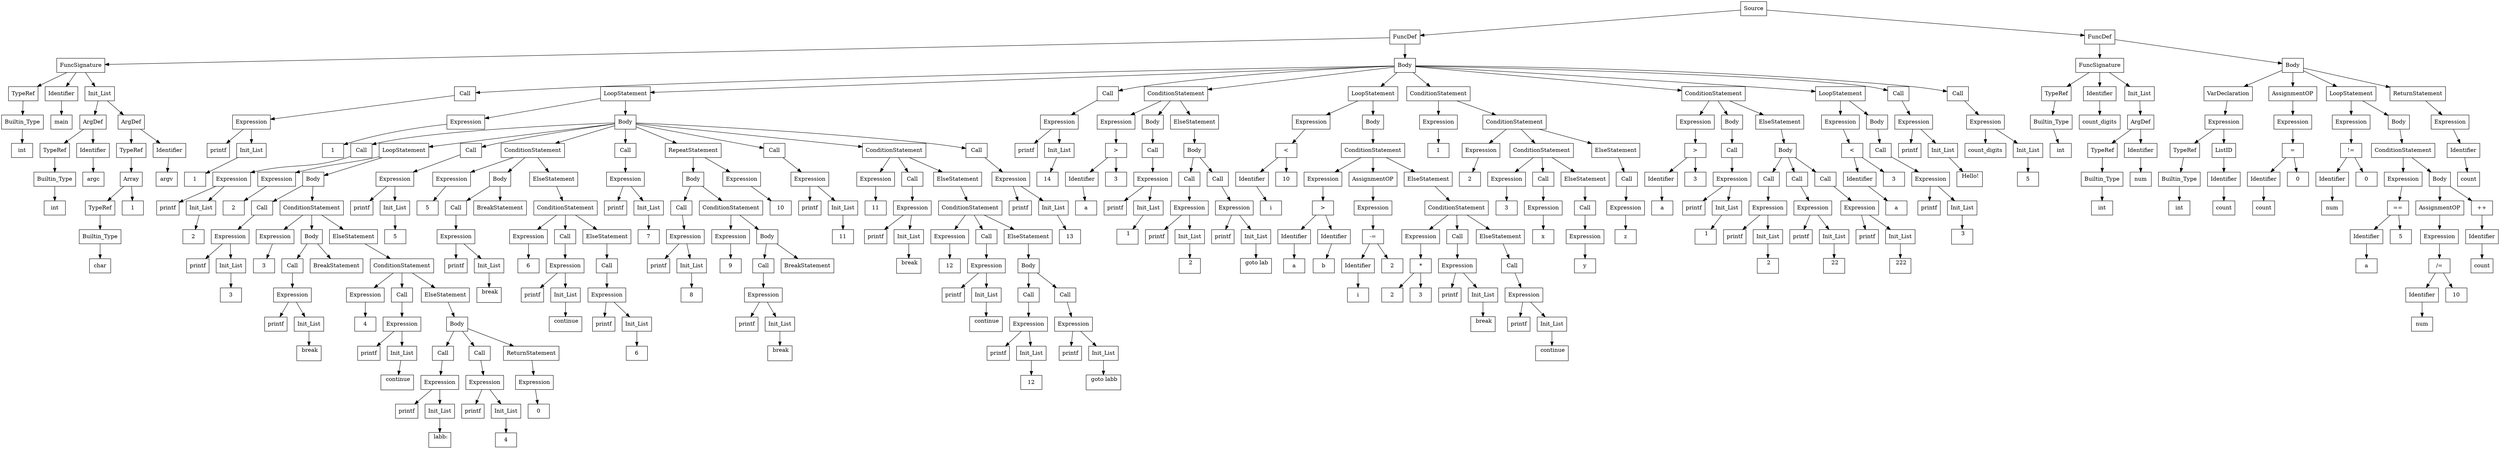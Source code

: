 digraph ParseTree {
  node [shape=box];
  node0 [label="Source"];
  node1 [label="FuncDef"];
  node2 [label="FuncSignature"];
  node3 [label="TypeRef"];
  node4 [label="Builtin_Type"];
  node5 [label="int"];
  node4 -> node5;
  node3 -> node4;
  node2 -> node3;
  node6 [label="Identifier"];
  node7 [label="main"];
  node6 -> node7;
  node2 -> node6;
  node8 [label="Init_List"];
  node9 [label="ArgDef"];
  node10 [label="TypeRef"];
  node11 [label="Builtin_Type"];
  node12 [label="int"];
  node11 -> node12;
  node10 -> node11;
  node9 -> node10;
  node13 [label="Identifier"];
  node14 [label="argc"];
  node13 -> node14;
  node9 -> node13;
  node8 -> node9;
  node15 [label="ArgDef"];
  node16 [label="TypeRef"];
  node17 [label="Array"];
  node18 [label="TypeRef"];
  node19 [label="Builtin_Type"];
  node20 [label="char"];
  node19 -> node20;
  node18 -> node19;
  node17 -> node18;
  node21 [label="1"];
  node17 -> node21;
  node16 -> node17;
  node15 -> node16;
  node22 [label="Identifier"];
  node23 [label="argv"];
  node22 -> node23;
  node15 -> node22;
  node8 -> node15;
  node2 -> node8;
  node1 -> node2;
  node24 [label="Body"];
  node25 [label="Call"];
  node26 [label="Expression"];
  node27 [label="printf"];
  node26 -> node27;
  node28 [label="Init_List"];
  node29 [label=" 1 "];
  node28 -> node29;
  node26 -> node28;
  node25 -> node26;
  node24 -> node25;
  node30 [label="LoopStatement"];
  node31 [label="Expression"];
  node32 [label="1"];
  node31 -> node32;
  node30 -> node31;
  node33 [label="Body"];
  node34 [label="Call"];
  node35 [label="Expression"];
  node36 [label="printf"];
  node35 -> node36;
  node37 [label="Init_List"];
  node38 [label=" 2 "];
  node37 -> node38;
  node35 -> node37;
  node34 -> node35;
  node33 -> node34;
  node39 [label="LoopStatement"];
  node40 [label="Expression"];
  node41 [label="2"];
  node40 -> node41;
  node39 -> node40;
  node42 [label="Body"];
  node43 [label="Call"];
  node44 [label="Expression"];
  node45 [label="printf"];
  node44 -> node45;
  node46 [label="Init_List"];
  node47 [label=" 3 "];
  node46 -> node47;
  node44 -> node46;
  node43 -> node44;
  node42 -> node43;
  node48 [label="ConditionStatement"];
  node49 [label="Expression"];
  node50 [label="3"];
  node49 -> node50;
  node48 -> node49;
  node51 [label="Body"];
  node52 [label="Call"];
  node53 [label="Expression"];
  node54 [label="printf"];
  node53 -> node54;
  node55 [label="Init_List"];
  node56 [label=" break\n "];
  node55 -> node56;
  node53 -> node55;
  node52 -> node53;
  node51 -> node52;
  node57 [label="BreakStatement"];
  node51 -> node57;
  node48 -> node51;
  node58 [label="ElseStatement"];
  node59 [label="ConditionStatement"];
  node60 [label="Expression"];
  node61 [label="4"];
  node60 -> node61;
  node59 -> node60;
  node62 [label="Call"];
  node63 [label="Expression"];
  node64 [label="printf"];
  node63 -> node64;
  node65 [label="Init_List"];
  node66 [label=" continue\n "];
  node65 -> node66;
  node63 -> node65;
  node62 -> node63;
  node59 -> node62;
  node67 [label="ElseStatement"];
  node68 [label="Body"];
  node69 [label="Call"];
  node70 [label="Expression"];
  node71 [label="printf"];
  node70 -> node71;
  node72 [label="Init_List"];
  node73 [label=" labb:\n "];
  node72 -> node73;
  node70 -> node72;
  node69 -> node70;
  node68 -> node69;
  node74 [label="Call"];
  node75 [label="Expression"];
  node76 [label="printf"];
  node75 -> node76;
  node77 [label="Init_List"];
  node78 [label=" 4 "];
  node77 -> node78;
  node75 -> node77;
  node74 -> node75;
  node68 -> node74;
  node79 [label="ReturnStatement"];
  node80 [label="Expression"];
  node81 [label="0"];
  node80 -> node81;
  node79 -> node80;
  node68 -> node79;
  node67 -> node68;
  node59 -> node67;
  node58 -> node59;
  node48 -> node58;
  node42 -> node48;
  node39 -> node42;
  node33 -> node39;
  node82 [label="Call"];
  node83 [label="Expression"];
  node84 [label="printf"];
  node83 -> node84;
  node85 [label="Init_List"];
  node86 [label=" 5 "];
  node85 -> node86;
  node83 -> node85;
  node82 -> node83;
  node33 -> node82;
  node87 [label="ConditionStatement"];
  node88 [label="Expression"];
  node89 [label="5"];
  node88 -> node89;
  node87 -> node88;
  node90 [label="Body"];
  node91 [label="Call"];
  node92 [label="Expression"];
  node93 [label="printf"];
  node92 -> node93;
  node94 [label="Init_List"];
  node95 [label=" break\n "];
  node94 -> node95;
  node92 -> node94;
  node91 -> node92;
  node90 -> node91;
  node96 [label="BreakStatement"];
  node90 -> node96;
  node87 -> node90;
  node97 [label="ElseStatement"];
  node98 [label="ConditionStatement"];
  node99 [label="Expression"];
  node100 [label="6"];
  node99 -> node100;
  node98 -> node99;
  node101 [label="Call"];
  node102 [label="Expression"];
  node103 [label="printf"];
  node102 -> node103;
  node104 [label="Init_List"];
  node105 [label=" continue\n "];
  node104 -> node105;
  node102 -> node104;
  node101 -> node102;
  node98 -> node101;
  node106 [label="ElseStatement"];
  node107 [label="Call"];
  node108 [label="Expression"];
  node109 [label="printf"];
  node108 -> node109;
  node110 [label="Init_List"];
  node111 [label=" 6 "];
  node110 -> node111;
  node108 -> node110;
  node107 -> node108;
  node106 -> node107;
  node98 -> node106;
  node97 -> node98;
  node87 -> node97;
  node33 -> node87;
  node112 [label="Call"];
  node113 [label="Expression"];
  node114 [label="printf"];
  node113 -> node114;
  node115 [label="Init_List"];
  node116 [label=" 7 "];
  node115 -> node116;
  node113 -> node115;
  node112 -> node113;
  node33 -> node112;
  node117 [label="RepeatStatement"];
  node118 [label="Body"];
  node119 [label="Call"];
  node120 [label="Expression"];
  node121 [label="printf"];
  node120 -> node121;
  node122 [label="Init_List"];
  node123 [label=" 8 "];
  node122 -> node123;
  node120 -> node122;
  node119 -> node120;
  node118 -> node119;
  node124 [label="ConditionStatement"];
  node125 [label="Expression"];
  node126 [label="9"];
  node125 -> node126;
  node124 -> node125;
  node127 [label="Body"];
  node128 [label="Call"];
  node129 [label="Expression"];
  node130 [label="printf"];
  node129 -> node130;
  node131 [label="Init_List"];
  node132 [label=" break\n "];
  node131 -> node132;
  node129 -> node131;
  node128 -> node129;
  node127 -> node128;
  node133 [label="BreakStatement"];
  node127 -> node133;
  node124 -> node127;
  node118 -> node124;
  node117 -> node118;
  node134 [label="Expression"];
  node135 [label="10"];
  node134 -> node135;
  node117 -> node134;
  node33 -> node117;
  node136 [label="Call"];
  node137 [label="Expression"];
  node138 [label="printf"];
  node137 -> node138;
  node139 [label="Init_List"];
  node140 [label=" 11 "];
  node139 -> node140;
  node137 -> node139;
  node136 -> node137;
  node33 -> node136;
  node141 [label="ConditionStatement"];
  node142 [label="Expression"];
  node143 [label="11"];
  node142 -> node143;
  node141 -> node142;
  node144 [label="Call"];
  node145 [label="Expression"];
  node146 [label="printf"];
  node145 -> node146;
  node147 [label="Init_List"];
  node148 [label=" break\n "];
  node147 -> node148;
  node145 -> node147;
  node144 -> node145;
  node141 -> node144;
  node149 [label="ElseStatement"];
  node150 [label="ConditionStatement"];
  node151 [label="Expression"];
  node152 [label="12"];
  node151 -> node152;
  node150 -> node151;
  node153 [label="Call"];
  node154 [label="Expression"];
  node155 [label="printf"];
  node154 -> node155;
  node156 [label="Init_List"];
  node157 [label=" continue\n "];
  node156 -> node157;
  node154 -> node156;
  node153 -> node154;
  node150 -> node153;
  node158 [label="ElseStatement"];
  node159 [label="Body"];
  node160 [label="Call"];
  node161 [label="Expression"];
  node162 [label="printf"];
  node161 -> node162;
  node163 [label="Init_List"];
  node164 [label=" 12 "];
  node163 -> node164;
  node161 -> node163;
  node160 -> node161;
  node159 -> node160;
  node165 [label="Call"];
  node166 [label="Expression"];
  node167 [label="printf"];
  node166 -> node167;
  node168 [label="Init_List"];
  node169 [label=" goto labb\n "];
  node168 -> node169;
  node166 -> node168;
  node165 -> node166;
  node159 -> node165;
  node158 -> node159;
  node150 -> node158;
  node149 -> node150;
  node141 -> node149;
  node33 -> node141;
  node170 [label="Call"];
  node171 [label="Expression"];
  node172 [label="printf"];
  node171 -> node172;
  node173 [label="Init_List"];
  node174 [label=" 13 "];
  node173 -> node174;
  node171 -> node173;
  node170 -> node171;
  node33 -> node170;
  node30 -> node33;
  node24 -> node30;
  node175 [label="Call"];
  node176 [label="Expression"];
  node177 [label="printf"];
  node176 -> node177;
  node178 [label="Init_List"];
  node179 [label=" 14 "];
  node178 -> node179;
  node176 -> node178;
  node175 -> node176;
  node24 -> node175;
  node180 [label="ConditionStatement"];
  node181 [label="Expression"];
  node182 [label=">"];
  node183 [label="Identifier"];
  node184 [label="a"];
  node183 -> node184;
  node182 -> node183;
  node185 [label="3"];
  node182 -> node185;
  node181 -> node182;
  node180 -> node181;
  node186 [label="Body"];
  node187 [label="Call"];
  node188 [label="Expression"];
  node189 [label="printf"];
  node188 -> node189;
  node190 [label="Init_List"];
  node191 [label=" 1\n "];
  node190 -> node191;
  node188 -> node190;
  node187 -> node188;
  node186 -> node187;
  node180 -> node186;
  node192 [label="ElseStatement"];
  node193 [label="Body"];
  node194 [label="Call"];
  node195 [label="Expression"];
  node196 [label="printf"];
  node195 -> node196;
  node197 [label="Init_List"];
  node198 [label=" 2\n "];
  node197 -> node198;
  node195 -> node197;
  node194 -> node195;
  node193 -> node194;
  node199 [label="Call"];
  node200 [label="Expression"];
  node201 [label="printf"];
  node200 -> node201;
  node202 [label="Init_List"];
  node203 [label=" goto lab\n "];
  node202 -> node203;
  node200 -> node202;
  node199 -> node200;
  node193 -> node199;
  node192 -> node193;
  node180 -> node192;
  node24 -> node180;
  node204 [label="LoopStatement"];
  node205 [label="Expression"];
  node206 [label="<"];
  node207 [label="Identifier"];
  node208 [label="i"];
  node207 -> node208;
  node206 -> node207;
  node209 [label="10"];
  node206 -> node209;
  node205 -> node206;
  node204 -> node205;
  node210 [label="Body"];
  node211 [label="ConditionStatement"];
  node212 [label="Expression"];
  node213 [label=">"];
  node214 [label="Identifier"];
  node215 [label="a"];
  node214 -> node215;
  node213 -> node214;
  node216 [label="Identifier"];
  node217 [label="b"];
  node216 -> node217;
  node213 -> node216;
  node212 -> node213;
  node211 -> node212;
  node218 [label="AssignmentOP"];
  node219 [label="Expression"];
  node220 [label="-="];
  node221 [label="Identifier"];
  node222 [label="i"];
  node221 -> node222;
  node220 -> node221;
  node223 [label="2"];
  node220 -> node223;
  node219 -> node220;
  node218 -> node219;
  node211 -> node218;
  node224 [label="ElseStatement"];
  node225 [label="ConditionStatement"];
  node226 [label="Expression"];
  node227 [label="*"];
  node228 [label="2"];
  node227 -> node228;
  node229 [label="3"];
  node227 -> node229;
  node226 -> node227;
  node225 -> node226;
  node230 [label="Call"];
  node231 [label="Expression"];
  node232 [label="printf"];
  node231 -> node232;
  node233 [label="Init_List"];
  node234 [label=" break\n "];
  node233 -> node234;
  node231 -> node233;
  node230 -> node231;
  node225 -> node230;
  node235 [label="ElseStatement"];
  node236 [label="Call"];
  node237 [label="Expression"];
  node238 [label="printf"];
  node237 -> node238;
  node239 [label="Init_List"];
  node240 [label=" continue\n "];
  node239 -> node240;
  node237 -> node239;
  node236 -> node237;
  node235 -> node236;
  node225 -> node235;
  node224 -> node225;
  node211 -> node224;
  node210 -> node211;
  node204 -> node210;
  node24 -> node204;
  node241 [label="ConditionStatement"];
  node242 [label="Expression"];
  node243 [label="1"];
  node242 -> node243;
  node241 -> node242;
  node244 [label="ConditionStatement"];
  node245 [label="Expression"];
  node246 [label="2"];
  node245 -> node246;
  node244 -> node245;
  node247 [label="ConditionStatement"];
  node248 [label="Expression"];
  node249 [label="3"];
  node248 -> node249;
  node247 -> node248;
  node250 [label="Call"];
  node251 [label="Expression"];
  node252 [label="x"];
  node251 -> node252;
  node250 -> node251;
  node247 -> node250;
  node253 [label="ElseStatement"];
  node254 [label="Call"];
  node255 [label="Expression"];
  node256 [label="y"];
  node255 -> node256;
  node254 -> node255;
  node253 -> node254;
  node247 -> node253;
  node244 -> node247;
  node257 [label="ElseStatement"];
  node258 [label="Call"];
  node259 [label="Expression"];
  node260 [label="z"];
  node259 -> node260;
  node258 -> node259;
  node257 -> node258;
  node244 -> node257;
  node241 -> node244;
  node24 -> node241;
  node261 [label="ConditionStatement"];
  node262 [label="Expression"];
  node263 [label=">"];
  node264 [label="Identifier"];
  node265 [label="a"];
  node264 -> node265;
  node263 -> node264;
  node266 [label="3"];
  node263 -> node266;
  node262 -> node263;
  node261 -> node262;
  node267 [label="Body"];
  node268 [label="Call"];
  node269 [label="Expression"];
  node270 [label="printf"];
  node269 -> node270;
  node271 [label="Init_List"];
  node272 [label=" 1\n "];
  node271 -> node272;
  node269 -> node271;
  node268 -> node269;
  node267 -> node268;
  node261 -> node267;
  node273 [label="ElseStatement"];
  node274 [label="Body"];
  node275 [label="Call"];
  node276 [label="Expression"];
  node277 [label="printf"];
  node276 -> node277;
  node278 [label="Init_List"];
  node279 [label=" 2\n "];
  node278 -> node279;
  node276 -> node278;
  node275 -> node276;
  node274 -> node275;
  node280 [label="Call"];
  node281 [label="Expression"];
  node282 [label="printf"];
  node281 -> node282;
  node283 [label="Init_List"];
  node284 [label=" 22\n "];
  node283 -> node284;
  node281 -> node283;
  node280 -> node281;
  node274 -> node280;
  node285 [label="Call"];
  node286 [label="Expression"];
  node287 [label="printf"];
  node286 -> node287;
  node288 [label="Init_List"];
  node289 [label=" 222\n "];
  node288 -> node289;
  node286 -> node288;
  node285 -> node286;
  node274 -> node285;
  node273 -> node274;
  node261 -> node273;
  node24 -> node261;
  node290 [label="LoopStatement"];
  node291 [label="Expression"];
  node292 [label="<"];
  node293 [label="Identifier"];
  node294 [label="a"];
  node293 -> node294;
  node292 -> node293;
  node295 [label="3"];
  node292 -> node295;
  node291 -> node292;
  node290 -> node291;
  node296 [label="Body"];
  node297 [label="Call"];
  node298 [label="Expression"];
  node299 [label="printf"];
  node298 -> node299;
  node300 [label="Init_List"];
  node301 [label=" 3\n "];
  node300 -> node301;
  node298 -> node300;
  node297 -> node298;
  node296 -> node297;
  node290 -> node296;
  node24 -> node290;
  node302 [label="Call"];
  node303 [label="Expression"];
  node304 [label="printf"];
  node303 -> node304;
  node305 [label="Init_List"];
  node306 [label=" Hello!\n "];
  node305 -> node306;
  node303 -> node305;
  node302 -> node303;
  node24 -> node302;
  node307 [label="Call"];
  node308 [label="Expression"];
  node309 [label="count_digits"];
  node308 -> node309;
  node310 [label="Init_List"];
  node311 [label="5"];
  node310 -> node311;
  node308 -> node310;
  node307 -> node308;
  node24 -> node307;
  node1 -> node24;
  node0 -> node1;
  node312 [label="FuncDef"];
  node313 [label="FuncSignature"];
  node314 [label="TypeRef"];
  node315 [label="Builtin_Type"];
  node316 [label="int"];
  node315 -> node316;
  node314 -> node315;
  node313 -> node314;
  node317 [label="Identifier"];
  node318 [label="count_digits"];
  node317 -> node318;
  node313 -> node317;
  node319 [label="Init_List"];
  node320 [label="ArgDef"];
  node321 [label="TypeRef"];
  node322 [label="Builtin_Type"];
  node323 [label="int"];
  node322 -> node323;
  node321 -> node322;
  node320 -> node321;
  node324 [label="Identifier"];
  node325 [label="num"];
  node324 -> node325;
  node320 -> node324;
  node319 -> node320;
  node313 -> node319;
  node312 -> node313;
  node326 [label="Body"];
  node327 [label="VarDeclaration"];
  node328 [label="Expression"];
  node329 [label="TypeRef"];
  node330 [label="Builtin_Type"];
  node331 [label="int"];
  node330 -> node331;
  node329 -> node330;
  node328 -> node329;
  node332 [label="ListID"];
  node333 [label="Identifier"];
  node334 [label="count"];
  node333 -> node334;
  node332 -> node333;
  node328 -> node332;
  node327 -> node328;
  node326 -> node327;
  node335 [label="AssignmentOP"];
  node336 [label="Expression"];
  node337 [label="="];
  node338 [label="Identifier"];
  node339 [label="count"];
  node338 -> node339;
  node337 -> node338;
  node340 [label="0"];
  node337 -> node340;
  node336 -> node337;
  node335 -> node336;
  node326 -> node335;
  node341 [label="LoopStatement"];
  node342 [label="Expression"];
  node343 [label="!="];
  node344 [label="Identifier"];
  node345 [label="num"];
  node344 -> node345;
  node343 -> node344;
  node346 [label="0"];
  node343 -> node346;
  node342 -> node343;
  node341 -> node342;
  node347 [label="Body"];
  node348 [label="ConditionStatement"];
  node349 [label="Expression"];
  node350 [label="=="];
  node351 [label="Identifier"];
  node352 [label="a"];
  node351 -> node352;
  node350 -> node351;
  node353 [label="5"];
  node350 -> node353;
  node349 -> node350;
  node348 -> node349;
  node354 [label="Body"];
  node355 [label="AssignmentOP"];
  node356 [label="Expression"];
  node357 [label="/="];
  node358 [label="Identifier"];
  node359 [label="num"];
  node358 -> node359;
  node357 -> node358;
  node360 [label="10"];
  node357 -> node360;
  node356 -> node357;
  node355 -> node356;
  node354 -> node355;
  node361 [label="++"];
  node362 [label="Identifier"];
  node363 [label="count"];
  node362 -> node363;
  node361 -> node362;
  node354 -> node361;
  node348 -> node354;
  node347 -> node348;
  node341 -> node347;
  node326 -> node341;
  node364 [label="ReturnStatement"];
  node365 [label="Expression"];
  node366 [label="Identifier"];
  node367 [label="count"];
  node366 -> node367;
  node365 -> node366;
  node364 -> node365;
  node326 -> node364;
  node312 -> node326;
  node0 -> node312;
}
